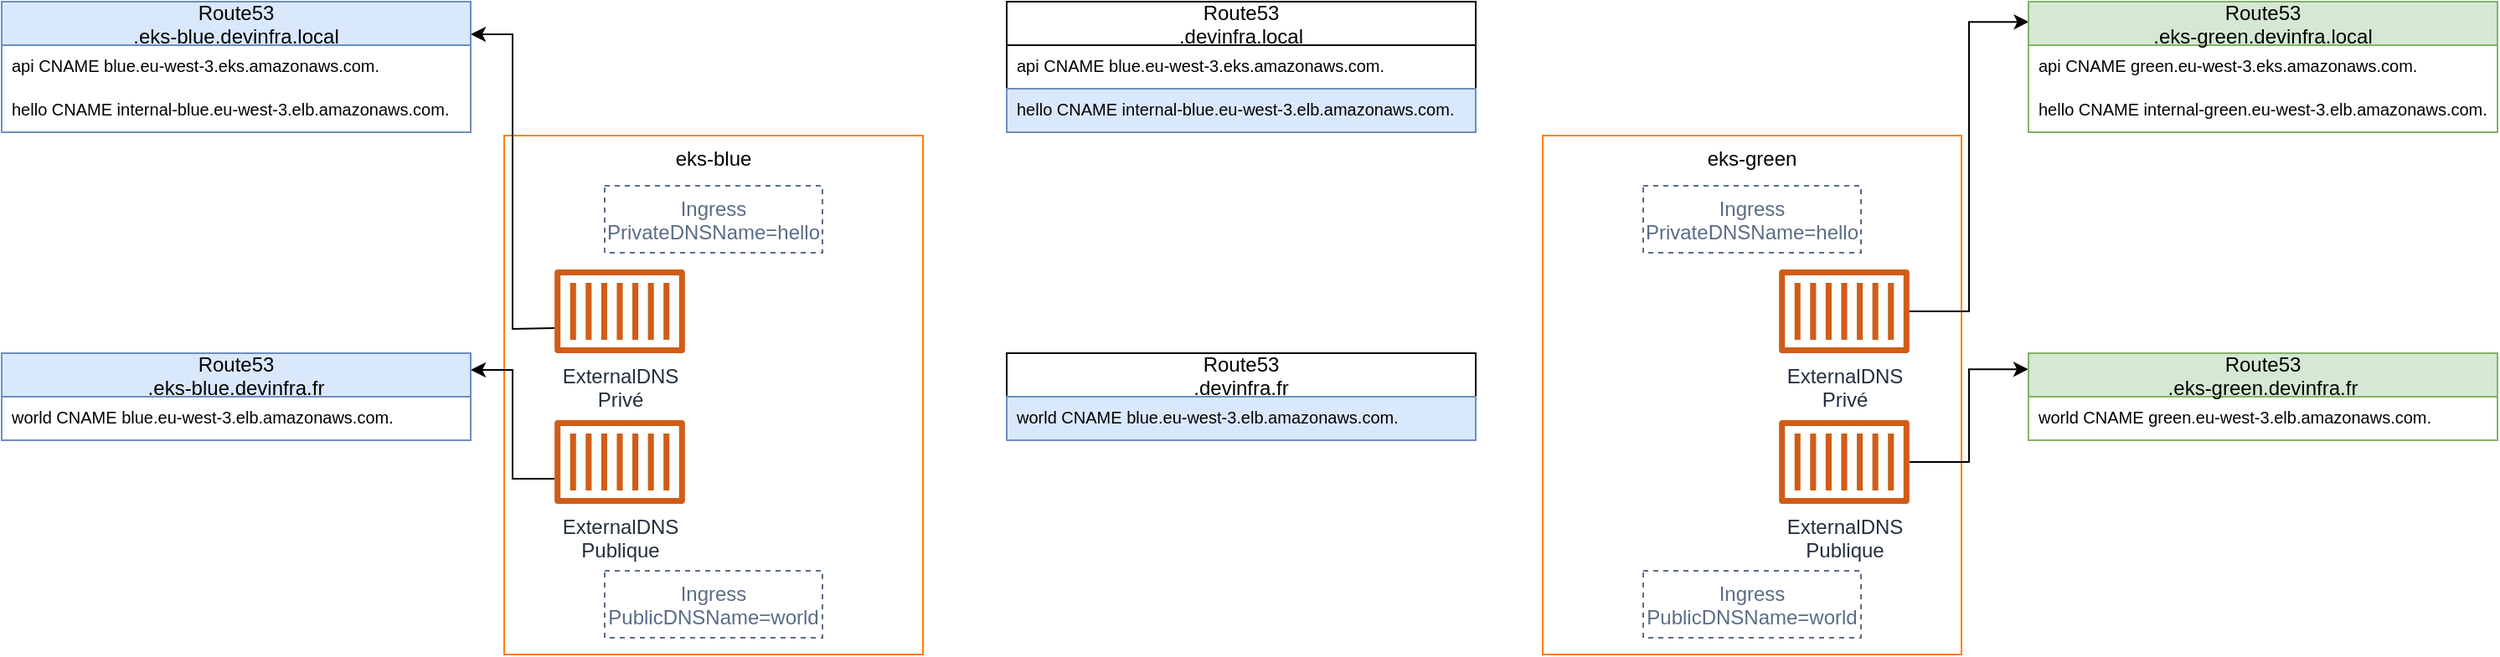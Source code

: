 <mxfile version="14.8.4" type="device"><diagram id="Ht1M8jgEwFfnCIfOTk4-" name="Page-1"><mxGraphModel dx="2249" dy="705" grid="1" gridSize="10" guides="1" tooltips="1" connect="1" arrows="1" fold="1" page="1" pageScale="1" pageWidth="827" pageHeight="1169" math="0" shadow="0"><root><mxCell id="0"/><mxCell id="1" parent="0"/><mxCell id="k5W9xsYktUSqRRLWM8jy-3" value="eks-blue" style="verticalAlign=top;fontStyle=0;strokeColor=#FF8000;" parent="1" vertex="1"><mxGeometry x="160" y="220" width="250" height="310" as="geometry"/></mxCell><mxCell id="k5W9xsYktUSqRRLWM8jy-6" value="ExternalDNS&lt;br&gt;Privé" style="outlineConnect=0;fontColor=#232F3E;gradientColor=none;fillColor=#D05C17;strokeColor=none;dashed=0;verticalLabelPosition=bottom;verticalAlign=top;align=center;html=1;fontSize=12;fontStyle=0;aspect=fixed;pointerEvents=1;shape=mxgraph.aws4.container_1;" parent="1" vertex="1"><mxGeometry x="190" y="300" width="78" height="50" as="geometry"/></mxCell><mxCell id="k5W9xsYktUSqRRLWM8jy-10" value="ExternalDNS&lt;br&gt;Publique" style="outlineConnect=0;fontColor=#232F3E;gradientColor=none;fillColor=#D05C17;strokeColor=none;dashed=0;verticalLabelPosition=bottom;verticalAlign=top;align=center;html=1;fontSize=12;fontStyle=0;aspect=fixed;pointerEvents=1;shape=mxgraph.aws4.container_1;" parent="1" vertex="1"><mxGeometry x="190" y="390" width="78" height="50" as="geometry"/></mxCell><mxCell id="k5W9xsYktUSqRRLWM8jy-17" value="Ingress&#10;PrivateDNSName=hello" style="fillColor=none;strokeColor=#5A6C86;dashed=1;verticalAlign=top;fontStyle=0;fontColor=#5A6C86;" parent="1" vertex="1"><mxGeometry x="220" y="250" width="130" height="40" as="geometry"/></mxCell><mxCell id="k5W9xsYktUSqRRLWM8jy-32" style="edgeStyle=orthogonalEdgeStyle;rounded=0;orthogonalLoop=1;jettySize=auto;html=1;entryX=1;entryY=0.25;entryDx=0;entryDy=0;" parent="1" target="awfMEJctCj2FxYCj-Qh--1" edge="1"><mxGeometry relative="1" as="geometry"><mxPoint x="190" y="334.966" as="sourcePoint"/><mxPoint x="140" y="162.5" as="targetPoint"/></mxGeometry></mxCell><mxCell id="k5W9xsYktUSqRRLWM8jy-33" style="edgeStyle=orthogonalEdgeStyle;rounded=0;orthogonalLoop=1;jettySize=auto;html=1;" parent="1" edge="1"><mxGeometry relative="1" as="geometry"><mxPoint x="190" y="425.034" as="sourcePoint"/><mxPoint x="140" y="360" as="targetPoint"/><Array as="points"><mxPoint x="165" y="425"/><mxPoint x="165" y="360"/><mxPoint x="140" y="360"/></Array></mxGeometry></mxCell><mxCell id="k5W9xsYktUSqRRLWM8jy-24" value="eks-green" style="verticalAlign=top;fontStyle=0;strokeColor=#FF8000;" parent="1" vertex="1"><mxGeometry x="780" y="220" width="250" height="310" as="geometry"/></mxCell><mxCell id="k5W9xsYktUSqRRLWM8jy-25" value="Ingress&#10;PrivateDNSName=hello" style="fillColor=none;strokeColor=#5A6C86;dashed=1;verticalAlign=top;fontStyle=0;fontColor=#5A6C86;" parent="1" vertex="1"><mxGeometry x="840" y="250" width="130" height="40" as="geometry"/></mxCell><mxCell id="k5W9xsYktUSqRRLWM8jy-36" style="edgeStyle=orthogonalEdgeStyle;rounded=0;orthogonalLoop=1;jettySize=auto;html=1;entryX=0.001;entryY=0.155;entryDx=0;entryDy=0;entryPerimeter=0;" parent="1" source="k5W9xsYktUSqRRLWM8jy-26" target="awfMEJctCj2FxYCj-Qh--10" edge="1"><mxGeometry relative="1" as="geometry"><mxPoint x="1070" y="162.5" as="targetPoint"/></mxGeometry></mxCell><mxCell id="k5W9xsYktUSqRRLWM8jy-26" value="ExternalDNS&lt;br&gt;Privé" style="outlineConnect=0;fontColor=#232F3E;gradientColor=none;fillColor=#D05C17;strokeColor=none;dashed=0;verticalLabelPosition=bottom;verticalAlign=top;align=center;html=1;fontSize=12;fontStyle=0;aspect=fixed;pointerEvents=1;shape=mxgraph.aws4.container_1;" parent="1" vertex="1"><mxGeometry x="921" y="300" width="78" height="50" as="geometry"/></mxCell><mxCell id="k5W9xsYktUSqRRLWM8jy-37" style="edgeStyle=orthogonalEdgeStyle;rounded=0;orthogonalLoop=1;jettySize=auto;html=1;entryX=0;entryY=0.184;entryDx=0;entryDy=0;entryPerimeter=0;" parent="1" source="k5W9xsYktUSqRRLWM8jy-29" target="awfMEJctCj2FxYCj-Qh--13" edge="1"><mxGeometry relative="1" as="geometry"><mxPoint x="1066.62" y="359.62" as="targetPoint"/></mxGeometry></mxCell><mxCell id="k5W9xsYktUSqRRLWM8jy-29" value="ExternalDNS&lt;br&gt;Publique" style="outlineConnect=0;fontColor=#232F3E;gradientColor=none;fillColor=#D05C17;strokeColor=none;dashed=0;verticalLabelPosition=bottom;verticalAlign=top;align=center;html=1;fontSize=12;fontStyle=0;aspect=fixed;pointerEvents=1;shape=mxgraph.aws4.container_1;" parent="1" vertex="1"><mxGeometry x="921" y="390" width="78" height="50" as="geometry"/></mxCell><mxCell id="awfMEJctCj2FxYCj-Qh--1" value="Route53&#10;.eks-blue.devinfra.local" style="swimlane;fontStyle=0;childLayout=stackLayout;horizontal=1;startSize=26;fillColor=#dae8fc;horizontalStack=0;resizeParent=1;resizeParentMax=0;resizeLast=0;collapsible=1;marginBottom=0;strokeColor=#6c8ebf;" parent="1" vertex="1"><mxGeometry x="-140" y="140" width="280" height="78" as="geometry"/></mxCell><mxCell id="awfMEJctCj2FxYCj-Qh--2" value="api CNAME blue.eu-west-3.eks.amazonaws.com." style="text;strokeColor=none;fillColor=none;align=left;verticalAlign=top;spacingLeft=4;spacingRight=4;overflow=hidden;rotatable=0;points=[[0,0.5],[1,0.5]];portConstraint=eastwest;fontSize=10;" parent="awfMEJctCj2FxYCj-Qh--1" vertex="1"><mxGeometry y="26" width="280" height="26" as="geometry"/></mxCell><mxCell id="awfMEJctCj2FxYCj-Qh--3" value="hello CNAME internal-blue.eu-west-3.elb.amazonaws.com." style="text;strokeColor=none;fillColor=none;align=left;verticalAlign=top;spacingLeft=4;spacingRight=4;overflow=hidden;rotatable=0;points=[[0,0.5],[1,0.5]];portConstraint=eastwest;fontSize=10;" parent="awfMEJctCj2FxYCj-Qh--1" vertex="1"><mxGeometry y="52" width="280" height="26" as="geometry"/></mxCell><mxCell id="awfMEJctCj2FxYCj-Qh--5" value="Route53&#10;.eks-blue.devinfra.fr" style="swimlane;fontStyle=0;childLayout=stackLayout;horizontal=1;startSize=26;fillColor=#dae8fc;horizontalStack=0;resizeParent=1;resizeParentMax=0;resizeLast=0;collapsible=1;marginBottom=0;strokeColor=#6c8ebf;" parent="1" vertex="1"><mxGeometry x="-140" y="350" width="280" height="52" as="geometry"/></mxCell><mxCell id="awfMEJctCj2FxYCj-Qh--7" value="world CNAME blue.eu-west-3.elb.amazonaws.com." style="text;strokeColor=none;fillColor=none;align=left;verticalAlign=top;spacingLeft=4;spacingRight=4;overflow=hidden;rotatable=0;points=[[0,0.5],[1,0.5]];portConstraint=eastwest;fontSize=10;" parent="awfMEJctCj2FxYCj-Qh--5" vertex="1"><mxGeometry y="26" width="280" height="26" as="geometry"/></mxCell><mxCell id="awfMEJctCj2FxYCj-Qh--8" value="Ingress&#10;PublicDNSName=world" style="fillColor=none;strokeColor=#5A6C86;dashed=1;verticalAlign=top;fontStyle=0;fontColor=#5A6C86;" parent="1" vertex="1"><mxGeometry x="220" y="480" width="130" height="40" as="geometry"/></mxCell><mxCell id="awfMEJctCj2FxYCj-Qh--9" value="Ingress&#10;PublicDNSName=world" style="fillColor=none;strokeColor=#5A6C86;dashed=1;verticalAlign=top;fontStyle=0;fontColor=#5A6C86;" parent="1" vertex="1"><mxGeometry x="840" y="480" width="130" height="40" as="geometry"/></mxCell><mxCell id="awfMEJctCj2FxYCj-Qh--10" value="Route53&#10;.eks-green.devinfra.local" style="swimlane;fontStyle=0;childLayout=stackLayout;horizontal=1;startSize=26;fillColor=#d5e8d4;horizontalStack=0;resizeParent=1;resizeParentMax=0;resizeLast=0;collapsible=1;marginBottom=0;strokeColor=#82b366;" parent="1" vertex="1"><mxGeometry x="1070" y="140" width="280" height="78" as="geometry"/></mxCell><mxCell id="awfMEJctCj2FxYCj-Qh--11" value="api CNAME green.eu-west-3.eks.amazonaws.com." style="text;strokeColor=none;fillColor=none;align=left;verticalAlign=top;spacingLeft=4;spacingRight=4;overflow=hidden;rotatable=0;points=[[0,0.5],[1,0.5]];portConstraint=eastwest;fontSize=10;" parent="awfMEJctCj2FxYCj-Qh--10" vertex="1"><mxGeometry y="26" width="280" height="26" as="geometry"/></mxCell><mxCell id="awfMEJctCj2FxYCj-Qh--12" value="hello CNAME internal-green.eu-west-3.elb.amazonaws.com." style="text;strokeColor=none;fillColor=none;align=left;verticalAlign=top;spacingLeft=4;spacingRight=4;overflow=hidden;rotatable=0;points=[[0,0.5],[1,0.5]];portConstraint=eastwest;fontSize=10;" parent="awfMEJctCj2FxYCj-Qh--10" vertex="1"><mxGeometry y="52" width="280" height="26" as="geometry"/></mxCell><mxCell id="awfMEJctCj2FxYCj-Qh--13" value="Route53&#10;.eks-green.devinfra.fr" style="swimlane;fontStyle=0;childLayout=stackLayout;horizontal=1;startSize=26;fillColor=#d5e8d4;horizontalStack=0;resizeParent=1;resizeParentMax=0;resizeLast=0;collapsible=1;marginBottom=0;strokeColor=#82b366;" parent="1" vertex="1"><mxGeometry x="1070" y="350" width="280" height="52" as="geometry"/></mxCell><mxCell id="awfMEJctCj2FxYCj-Qh--14" value="world CNAME green.eu-west-3.elb.amazonaws.com." style="text;strokeColor=none;fillColor=none;align=left;verticalAlign=top;spacingLeft=4;spacingRight=4;overflow=hidden;rotatable=0;points=[[0,0.5],[1,0.5]];portConstraint=eastwest;fontSize=10;" parent="awfMEJctCj2FxYCj-Qh--13" vertex="1"><mxGeometry y="26" width="280" height="26" as="geometry"/></mxCell><mxCell id="awfMEJctCj2FxYCj-Qh--18" value="Route53&#10;.devinfra.local" style="swimlane;fontStyle=0;childLayout=stackLayout;horizontal=1;startSize=26;fillColor=none;horizontalStack=0;resizeParent=1;resizeParentMax=0;resizeLast=0;collapsible=1;marginBottom=0;" parent="1" vertex="1"><mxGeometry x="460" y="140" width="280" height="78" as="geometry"/></mxCell><mxCell id="awfMEJctCj2FxYCj-Qh--19" value="api CNAME blue.eu-west-3.eks.amazonaws.com." style="text;align=left;verticalAlign=top;spacingLeft=4;spacingRight=4;overflow=hidden;rotatable=0;points=[[0,0.5],[1,0.5]];portConstraint=eastwest;fontSize=10;" parent="awfMEJctCj2FxYCj-Qh--18" vertex="1"><mxGeometry y="26" width="280" height="26" as="geometry"/></mxCell><mxCell id="awfMEJctCj2FxYCj-Qh--20" value="hello CNAME internal-blue.eu-west-3.elb.amazonaws.com." style="text;strokeColor=#6c8ebf;fillColor=#dae8fc;align=left;verticalAlign=top;spacingLeft=4;spacingRight=4;overflow=hidden;rotatable=0;points=[[0,0.5],[1,0.5]];portConstraint=eastwest;fontSize=10;" parent="awfMEJctCj2FxYCj-Qh--18" vertex="1"><mxGeometry y="52" width="280" height="26" as="geometry"/></mxCell><mxCell id="awfMEJctCj2FxYCj-Qh--21" value="Route53&#10;.devinfra.fr" style="swimlane;fontStyle=0;childLayout=stackLayout;horizontal=1;startSize=26;fillColor=none;horizontalStack=0;resizeParent=1;resizeParentMax=0;resizeLast=0;collapsible=1;marginBottom=0;" parent="1" vertex="1"><mxGeometry x="460" y="350" width="280" height="52" as="geometry"/></mxCell><mxCell id="awfMEJctCj2FxYCj-Qh--22" value="world CNAME blue.eu-west-3.elb.amazonaws.com." style="text;strokeColor=#6c8ebf;fillColor=#dae8fc;align=left;verticalAlign=top;spacingLeft=4;spacingRight=4;overflow=hidden;rotatable=0;points=[[0,0.5],[1,0.5]];portConstraint=eastwest;fontSize=10;" parent="awfMEJctCj2FxYCj-Qh--21" vertex="1"><mxGeometry y="26" width="280" height="26" as="geometry"/></mxCell></root></mxGraphModel></diagram></mxfile>